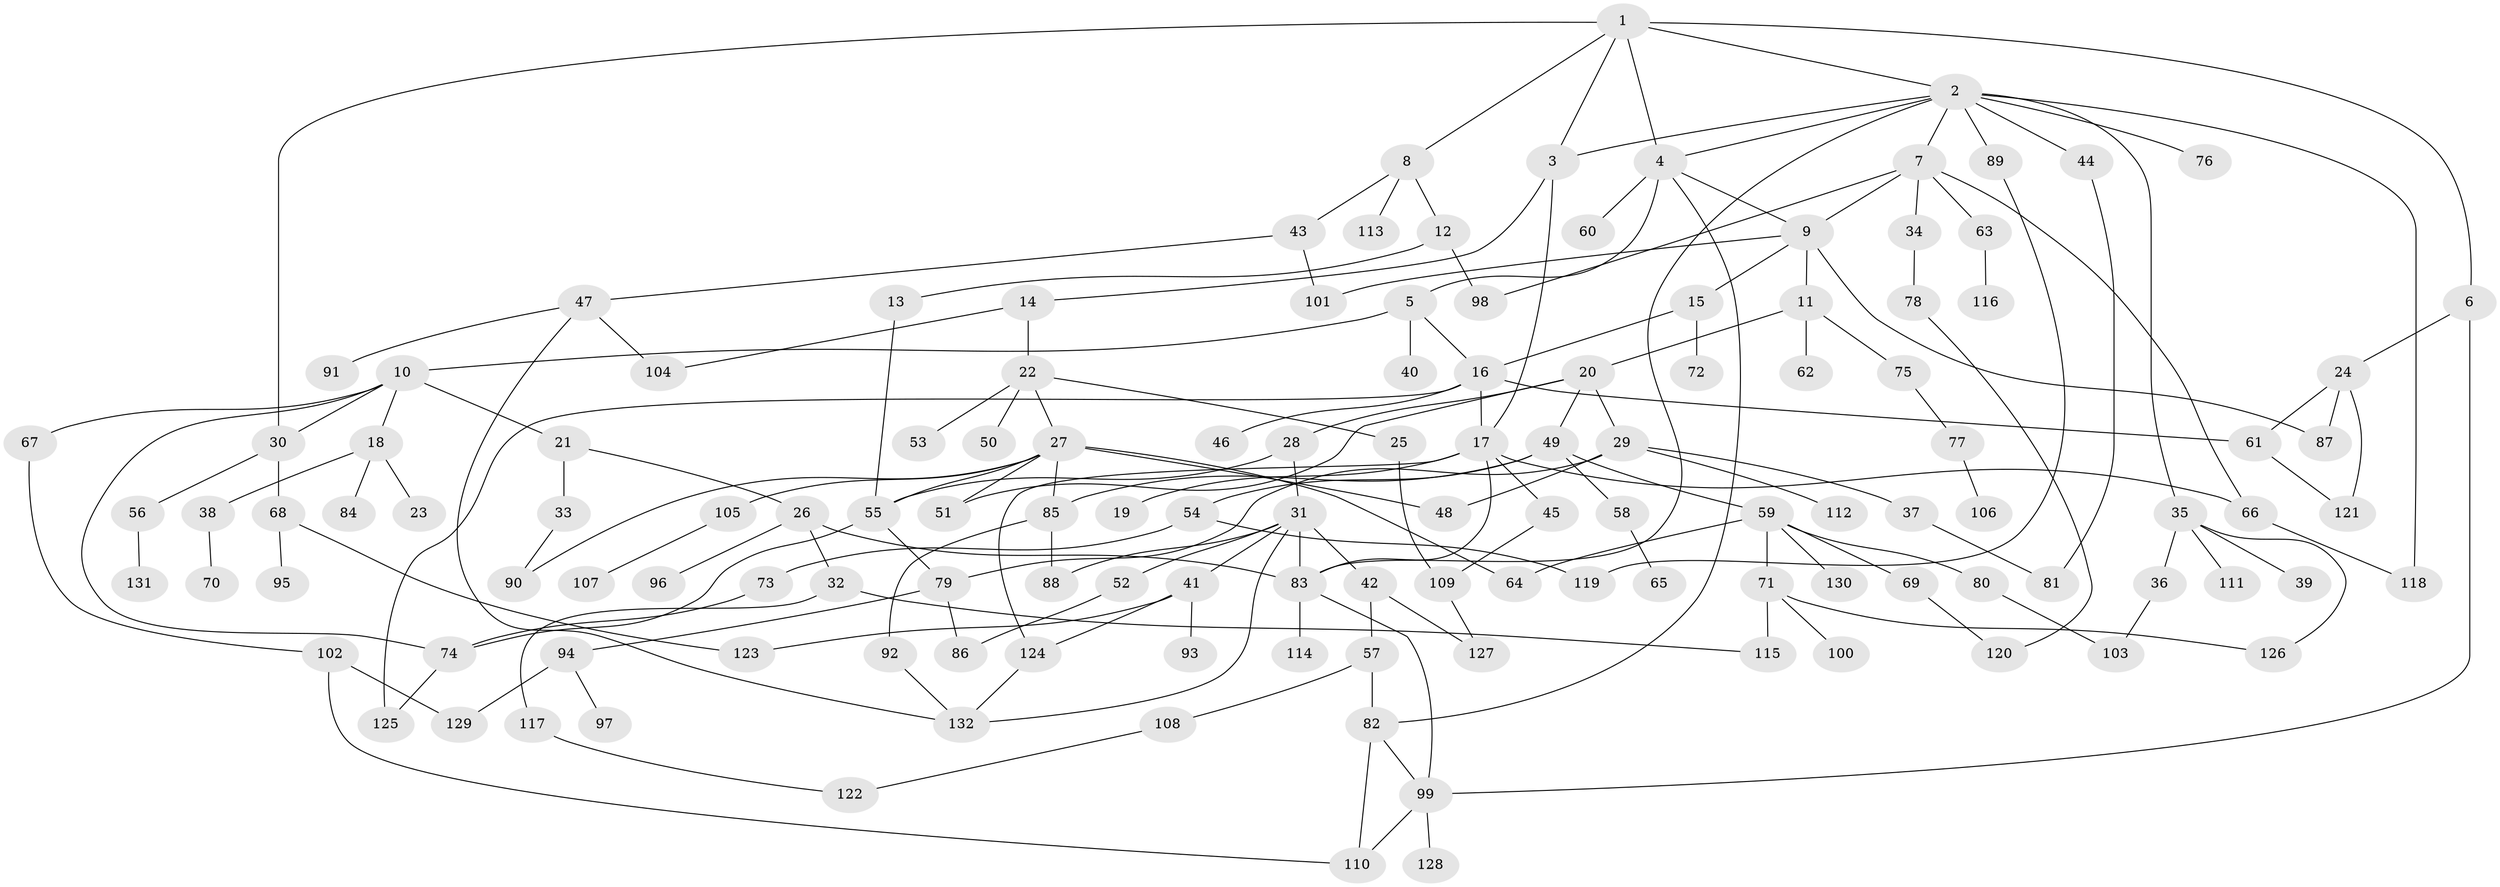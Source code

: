 // coarse degree distribution, {3: 0.24528301886792453, 10: 0.018867924528301886, 4: 0.1320754716981132, 7: 0.03773584905660377, 5: 0.11320754716981132, 1: 0.1320754716981132, 9: 0.03773584905660377, 6: 0.05660377358490566, 2: 0.22641509433962265}
// Generated by graph-tools (version 1.1) at 2025/36/03/04/25 23:36:11]
// undirected, 132 vertices, 181 edges
graph export_dot {
  node [color=gray90,style=filled];
  1;
  2;
  3;
  4;
  5;
  6;
  7;
  8;
  9;
  10;
  11;
  12;
  13;
  14;
  15;
  16;
  17;
  18;
  19;
  20;
  21;
  22;
  23;
  24;
  25;
  26;
  27;
  28;
  29;
  30;
  31;
  32;
  33;
  34;
  35;
  36;
  37;
  38;
  39;
  40;
  41;
  42;
  43;
  44;
  45;
  46;
  47;
  48;
  49;
  50;
  51;
  52;
  53;
  54;
  55;
  56;
  57;
  58;
  59;
  60;
  61;
  62;
  63;
  64;
  65;
  66;
  67;
  68;
  69;
  70;
  71;
  72;
  73;
  74;
  75;
  76;
  77;
  78;
  79;
  80;
  81;
  82;
  83;
  84;
  85;
  86;
  87;
  88;
  89;
  90;
  91;
  92;
  93;
  94;
  95;
  96;
  97;
  98;
  99;
  100;
  101;
  102;
  103;
  104;
  105;
  106;
  107;
  108;
  109;
  110;
  111;
  112;
  113;
  114;
  115;
  116;
  117;
  118;
  119;
  120;
  121;
  122;
  123;
  124;
  125;
  126;
  127;
  128;
  129;
  130;
  131;
  132;
  1 -- 2;
  1 -- 4;
  1 -- 6;
  1 -- 8;
  1 -- 30;
  1 -- 3;
  2 -- 3;
  2 -- 7;
  2 -- 35;
  2 -- 44;
  2 -- 76;
  2 -- 89;
  2 -- 83;
  2 -- 4;
  2 -- 118;
  3 -- 14;
  3 -- 17;
  4 -- 5;
  4 -- 60;
  4 -- 82;
  4 -- 9;
  5 -- 10;
  5 -- 16;
  5 -- 40;
  6 -- 24;
  6 -- 99;
  7 -- 9;
  7 -- 34;
  7 -- 63;
  7 -- 66;
  7 -- 98;
  8 -- 12;
  8 -- 43;
  8 -- 113;
  9 -- 11;
  9 -- 15;
  9 -- 87;
  9 -- 101;
  10 -- 18;
  10 -- 21;
  10 -- 67;
  10 -- 74;
  10 -- 30;
  11 -- 20;
  11 -- 62;
  11 -- 75;
  12 -- 13;
  12 -- 98;
  13 -- 55;
  14 -- 22;
  14 -- 104;
  15 -- 72;
  15 -- 16;
  16 -- 17;
  16 -- 46;
  16 -- 61;
  16 -- 125;
  17 -- 19;
  17 -- 45;
  17 -- 83;
  17 -- 124;
  17 -- 66;
  18 -- 23;
  18 -- 38;
  18 -- 84;
  20 -- 28;
  20 -- 29;
  20 -- 49;
  20 -- 51;
  21 -- 26;
  21 -- 33;
  22 -- 25;
  22 -- 27;
  22 -- 50;
  22 -- 53;
  24 -- 87;
  24 -- 61;
  24 -- 121;
  25 -- 109;
  26 -- 32;
  26 -- 96;
  26 -- 83;
  27 -- 48;
  27 -- 51;
  27 -- 85;
  27 -- 90;
  27 -- 105;
  27 -- 55;
  27 -- 64;
  28 -- 31;
  28 -- 55;
  29 -- 37;
  29 -- 79;
  29 -- 112;
  29 -- 48;
  30 -- 56;
  30 -- 68;
  31 -- 41;
  31 -- 42;
  31 -- 52;
  31 -- 88;
  31 -- 132;
  31 -- 83;
  32 -- 117;
  32 -- 115;
  33 -- 90;
  34 -- 78;
  35 -- 36;
  35 -- 39;
  35 -- 111;
  35 -- 126;
  36 -- 103;
  37 -- 81;
  38 -- 70;
  41 -- 93;
  41 -- 124;
  41 -- 123;
  42 -- 57;
  42 -- 127;
  43 -- 47;
  43 -- 101;
  44 -- 81;
  45 -- 109;
  47 -- 91;
  47 -- 104;
  47 -- 132;
  49 -- 54;
  49 -- 58;
  49 -- 59;
  49 -- 85;
  52 -- 86;
  54 -- 73;
  54 -- 119;
  55 -- 79;
  55 -- 74;
  56 -- 131;
  57 -- 108;
  57 -- 82;
  58 -- 65;
  59 -- 64;
  59 -- 69;
  59 -- 71;
  59 -- 80;
  59 -- 130;
  61 -- 121;
  63 -- 116;
  66 -- 118;
  67 -- 102;
  68 -- 95;
  68 -- 123;
  69 -- 120;
  71 -- 100;
  71 -- 115;
  71 -- 126;
  73 -- 74;
  74 -- 125;
  75 -- 77;
  77 -- 106;
  78 -- 120;
  79 -- 94;
  79 -- 86;
  80 -- 103;
  82 -- 110;
  82 -- 99;
  83 -- 99;
  83 -- 114;
  85 -- 88;
  85 -- 92;
  89 -- 119;
  92 -- 132;
  94 -- 97;
  94 -- 129;
  99 -- 128;
  99 -- 110;
  102 -- 110;
  102 -- 129;
  105 -- 107;
  108 -- 122;
  109 -- 127;
  117 -- 122;
  124 -- 132;
}

